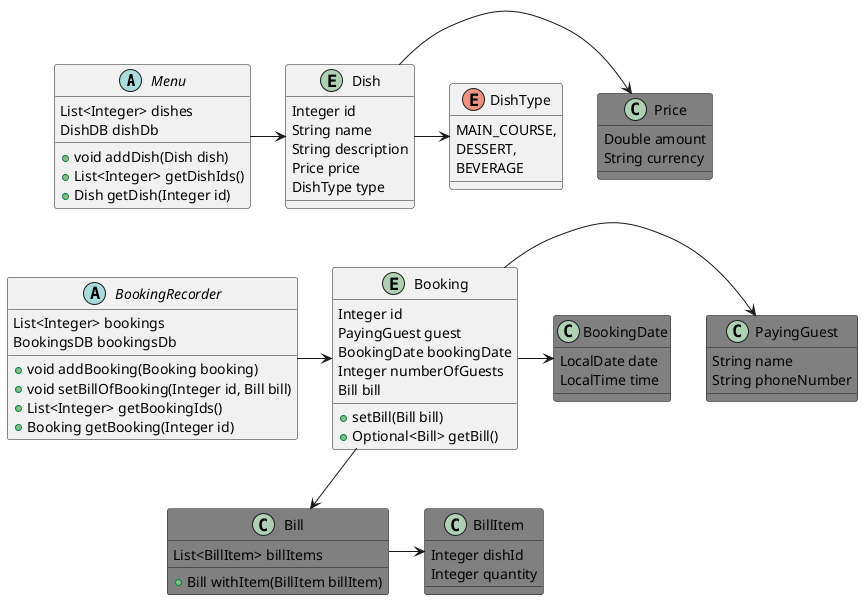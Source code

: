 @startuml


together {
  class Menu
  entity Dish
  enum DishType
}

together {
  abstract BookingRecorder
  entity Booking
  class BookingDate
  abstract Bill
  class BillItem
}

entity Dish {
  Integer id
  String name
  String description
  Price price
  DishType type
}

class  Price #grey {
  Double amount
  String currency
}

class PayingGuest #grey {
  String name
  String phoneNumber
}


entity Booking {
  Integer id
  PayingGuest guest
  BookingDate bookingDate
  Integer numberOfGuests
  Bill bill
  + setBill(Bill bill)
  + Optional<Bill> getBill()
}


class BookingDate #grey {
  LocalDate date
  LocalTime time
}

class BillItem #grey {
  Integer dishId
  Integer quantity
}



enum DishType {
  MAIN_COURSE,
  DESSERT,
  BEVERAGE
}

abstract Menu {
  List<Integer> dishes
  DishDB dishDb
  + void addDish(Dish dish)
  + List<Integer> getDishIds()
  + Dish getDish(Integer id)
}

class Bill #grey {
  List<BillItem> billItems
  + Bill withItem(BillItem billItem)
}



abstract BookingRecorder{
  List<Integer> bookings
  BookingsDB bookingsDb
  + void addBooking(Booking booking)
  + void setBillOfBooking(Integer id, Bill bill)
  + List<Integer> getBookingIds()
  + Booking getBooking(Integer id)
}

Menu -> Dish
Dish -> DishType
Dish -> Price

BookingRecorder -> Booking
Booking -down-> Bill
Booking -> BookingDate

Bill -> BillItem
Menu -[hidden]-> BookingRecorder
BookingRecorder -[hidden]-> Bill

Booking -> PayingGuest



@enduml